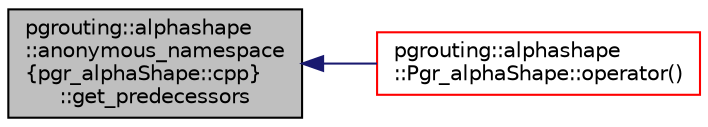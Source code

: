 digraph "pgrouting::alphashape::anonymous_namespace{pgr_alphaShape::cpp}::get_predecessors"
{
  edge [fontname="Helvetica",fontsize="10",labelfontname="Helvetica",labelfontsize="10"];
  node [fontname="Helvetica",fontsize="10",shape=record];
  rankdir="LR";
  Node21 [label="pgrouting::alphashape\l::anonymous_namespace\l\{pgr_alphaShape::cpp\}\l::get_predecessors",height=0.2,width=0.4,color="black", fillcolor="grey75", style="filled", fontcolor="black"];
  Node21 -> Node22 [dir="back",color="midnightblue",fontsize="10",style="solid",fontname="Helvetica"];
  Node22 [label="pgrouting::alphashape\l::Pgr_alphaShape::operator()",height=0.2,width=0.4,color="red", fillcolor="white", style="filled",URL="$classpgrouting_1_1alphashape_1_1Pgr__alphaShape.html#ace20afb7b2f51a45de24487bea024daa"];
}
